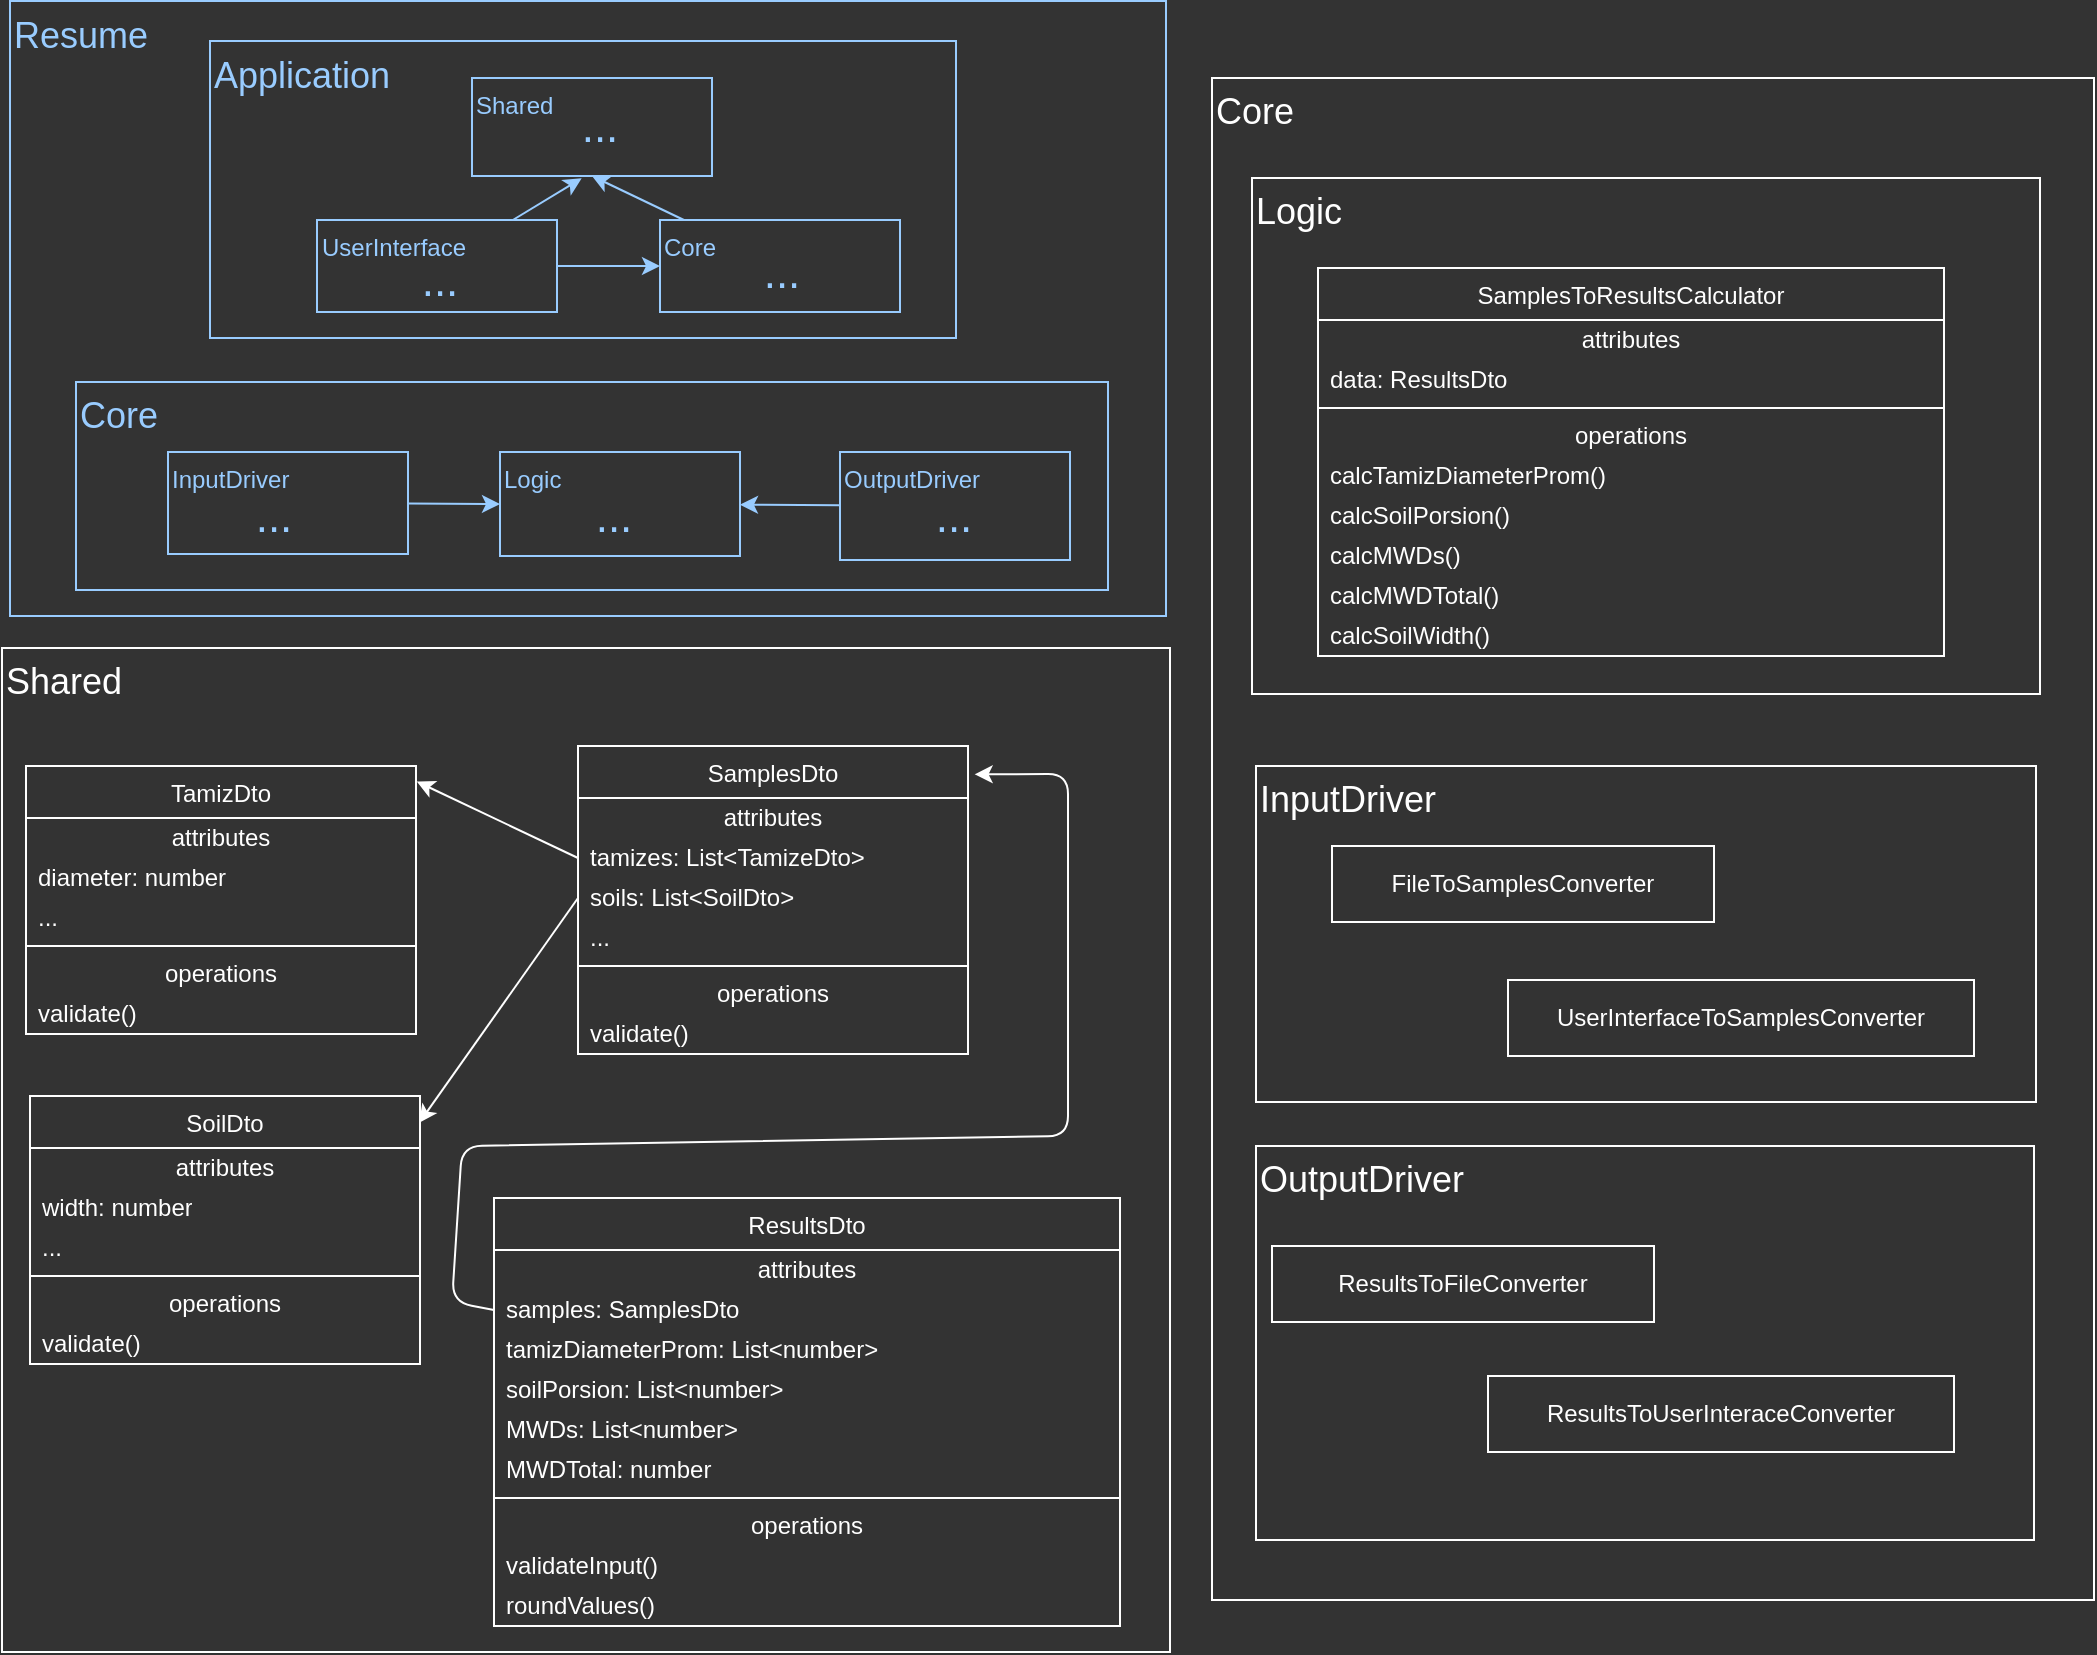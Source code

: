 <mxfile>
    <diagram id="EAuhySiRd8msS2dnhB_M" name="Page-1">
        <mxGraphModel dx="693" dy="407" grid="0" gridSize="10" guides="1" tooltips="1" connect="1" arrows="1" fold="1" page="1" pageScale="1" pageWidth="1100" pageHeight="850" background="#333333" math="0" shadow="0" adaptiveColors="auto">
            <root>
                <mxCell id="0"/>
                <mxCell id="1" parent="0"/>
                <mxCell id="111" value="Resume" style="rounded=0;whiteSpace=wrap;fillColor=none;strokeColor=#99CCFF;fontColor=#99CCFF;align=left;verticalAlign=top;fontSize=18;" vertex="1" parent="1">
                    <mxGeometry x="18" y="12.5" width="578" height="307.5" as="geometry"/>
                </mxCell>
                <mxCell id="83" value="Core" style="rounded=0;whiteSpace=wrap;fillColor=none;strokeColor=#99CCFF;fontColor=#99CCFF;align=left;verticalAlign=top;fontSize=18;" parent="1" vertex="1">
                    <mxGeometry x="51" y="203" width="516" height="104" as="geometry"/>
                </mxCell>
                <mxCell id="3" value="Logic" style="rounded=0;whiteSpace=wrap;html=1;fillColor=none;strokeColor=#99CCFF;fontColor=#99CCFF;align=left;verticalAlign=top;" parent="1" vertex="1">
                    <mxGeometry x="263" y="238" width="120" height="52" as="geometry"/>
                </mxCell>
                <mxCell id="7" style="edgeStyle=none;html=1;entryX=0;entryY=0.5;entryDx=0;entryDy=0;strokeColor=#99CCFF;fontColor=#99CCFF;align=left;verticalAlign=top;" parent="1" source="5" target="3" edge="1">
                    <mxGeometry relative="1" as="geometry"/>
                </mxCell>
                <mxCell id="5" value="InputDriver" style="rounded=0;whiteSpace=wrap;html=1;fillColor=none;strokeColor=#99CCFF;fontColor=#99CCFF;align=left;verticalAlign=top;" parent="1" vertex="1">
                    <mxGeometry x="97" y="238" width="120" height="51" as="geometry"/>
                </mxCell>
                <mxCell id="8" style="edgeStyle=none;html=1;strokeColor=#99CCFF;fontColor=#99CCFF;align=left;verticalAlign=top;" parent="1" source="6" target="3" edge="1">
                    <mxGeometry relative="1" as="geometry"/>
                </mxCell>
                <mxCell id="6" value="OutputDriver" style="rounded=0;whiteSpace=wrap;fillColor=none;strokeColor=#99CCFF;fontColor=#99CCFF;align=left;verticalAlign=top;" parent="1" vertex="1">
                    <mxGeometry x="433" y="238" width="115" height="54" as="geometry"/>
                </mxCell>
                <mxCell id="59" style="edgeStyle=none;html=1;entryX=0.998;entryY=0.1;entryDx=0;entryDy=0;strokeColor=#FFFFFF;exitX=0;exitY=0.5;exitDx=0;exitDy=0;entryPerimeter=0;" parent="1" source="24" target="37" edge="1">
                    <mxGeometry relative="1" as="geometry"/>
                </mxCell>
                <mxCell id="21" value="SamplesDto" style="swimlane;fontStyle=0;align=center;verticalAlign=top;childLayout=stackLayout;horizontal=1;startSize=26;horizontalStack=0;resizeParent=1;resizeParentMax=0;resizeLast=0;collapsible=0;marginBottom=0;whiteSpace=wrap;fontColor=#FFFFFF;fillColor=none;strokeColor=#FFFFFF;" parent="1" vertex="1">
                    <mxGeometry x="302" y="385" width="195" height="154" as="geometry"/>
                </mxCell>
                <mxCell id="22" value="attributes" style="text;html=1;strokeColor=none;fillColor=none;align=center;verticalAlign=middle;spacingLeft=4;spacingRight=4;overflow=hidden;rotatable=0;points=[[0,0.5],[1,0.5]];portConstraint=eastwest;whiteSpace=wrap;fontColor=#FFFFFF;" parent="21" vertex="1">
                    <mxGeometry y="26" width="195" height="20" as="geometry"/>
                </mxCell>
                <mxCell id="23" value="tamizes: List&amp;lt;&lt;span style=&quot;color: rgb(255, 255, 255);&quot;&gt;Tamize&lt;span style=&quot;color: rgb(255, 255, 255); text-align: center;&quot;&gt;Dto&lt;/span&gt;&amp;gt;&lt;/span&gt;" style="text;html=1;strokeColor=none;fillColor=none;align=left;verticalAlign=middle;spacingLeft=4;spacingRight=4;overflow=hidden;rotatable=0;points=[[0,0.5],[1,0.5]];portConstraint=eastwest;whiteSpace=wrap;fontColor=#FFFFFF;" parent="21" vertex="1">
                    <mxGeometry y="46" width="195" height="20" as="geometry"/>
                </mxCell>
                <mxCell id="24" value="soils: List&amp;lt;&lt;span style=&quot;color: rgb(255, 255, 255);&quot;&gt;Soil&lt;span style=&quot;color: rgb(255, 255, 255); text-align: center;&quot;&gt;Dto&lt;/span&gt;&amp;gt;&lt;/span&gt;" style="text;html=1;strokeColor=none;fillColor=none;align=left;verticalAlign=middle;spacingLeft=4;spacingRight=4;overflow=hidden;rotatable=0;points=[[0,0.5],[1,0.5]];portConstraint=eastwest;fontColor=#FFFFFF;whiteSpace=wrap;" parent="21" vertex="1">
                    <mxGeometry y="66" width="195" height="20" as="geometry"/>
                </mxCell>
                <mxCell id="25" value="..." style="text;html=1;strokeColor=none;fillColor=none;align=left;verticalAlign=middle;spacingLeft=4;spacingRight=4;overflow=hidden;rotatable=0;points=[[0,0.5],[1,0.5]];portConstraint=eastwest;whiteSpace=wrap;fontColor=#FFFFFF;" parent="21" vertex="1">
                    <mxGeometry y="86" width="195" height="20" as="geometry"/>
                </mxCell>
                <mxCell id="26" value="" style="line;strokeWidth=1;fillColor=none;align=left;verticalAlign=middle;spacingTop=-1;spacingLeft=3;spacingRight=3;rotatable=0;labelPosition=right;points=[];portConstraint=eastwest;fontColor=#FFFFFF;strokeColor=#FFFFFF;" parent="21" vertex="1">
                    <mxGeometry y="106" width="195" height="8" as="geometry"/>
                </mxCell>
                <mxCell id="27" value="operations" style="text;html=1;strokeColor=none;fillColor=none;align=center;verticalAlign=middle;spacingLeft=4;spacingRight=4;overflow=hidden;rotatable=0;points=[[0,0.5],[1,0.5]];portConstraint=eastwest;whiteSpace=wrap;fontColor=#FFFFFF;" parent="21" vertex="1">
                    <mxGeometry y="114" width="195" height="20" as="geometry"/>
                </mxCell>
                <mxCell id="28" value="validate()" style="text;html=1;strokeColor=none;fillColor=none;align=left;verticalAlign=middle;spacingLeft=4;spacingRight=4;overflow=hidden;rotatable=0;points=[[0,0.5],[1,0.5]];portConstraint=eastwest;whiteSpace=wrap;fontColor=#FFFFFF;" parent="21" vertex="1">
                    <mxGeometry y="134" width="195" height="20" as="geometry"/>
                </mxCell>
                <mxCell id="29" value="TamizDto" style="swimlane;fontStyle=0;align=center;verticalAlign=top;childLayout=stackLayout;horizontal=1;startSize=26;horizontalStack=0;resizeParent=1;resizeParentMax=0;resizeLast=0;collapsible=0;marginBottom=0;whiteSpace=wrap;fontColor=#FFFFFF;fillColor=none;strokeColor=#FFFFFF;" parent="1" vertex="1">
                    <mxGeometry x="26" y="395" width="195" height="134" as="geometry"/>
                </mxCell>
                <mxCell id="30" value="attributes" style="text;html=1;strokeColor=none;fillColor=none;align=center;verticalAlign=middle;spacingLeft=4;spacingRight=4;overflow=hidden;rotatable=0;points=[[0,0.5],[1,0.5]];portConstraint=eastwest;whiteSpace=wrap;fontColor=#FFFFFF;" parent="29" vertex="1">
                    <mxGeometry y="26" width="195" height="20" as="geometry"/>
                </mxCell>
                <mxCell id="31" value="diameter:&amp;nbsp;&lt;span style=&quot;color: rgb(255, 255, 255);&quot;&gt;number&lt;/span&gt;" style="text;html=1;strokeColor=none;fillColor=none;align=left;verticalAlign=middle;spacingLeft=4;spacingRight=4;overflow=hidden;rotatable=0;points=[[0,0.5],[1,0.5]];portConstraint=eastwest;whiteSpace=wrap;fontColor=#FFFFFF;" parent="29" vertex="1">
                    <mxGeometry y="46" width="195" height="20" as="geometry"/>
                </mxCell>
                <mxCell id="33" value="..." style="text;html=1;strokeColor=none;fillColor=none;align=left;verticalAlign=middle;spacingLeft=4;spacingRight=4;overflow=hidden;rotatable=0;points=[[0,0.5],[1,0.5]];portConstraint=eastwest;whiteSpace=wrap;fontColor=#FFFFFF;" parent="29" vertex="1">
                    <mxGeometry y="66" width="195" height="20" as="geometry"/>
                </mxCell>
                <mxCell id="34" value="" style="line;strokeWidth=1;fillColor=none;align=left;verticalAlign=middle;spacingTop=-1;spacingLeft=3;spacingRight=3;rotatable=0;labelPosition=right;points=[];portConstraint=eastwest;fontColor=#FFFFFF;strokeColor=#FFFFFF;" parent="29" vertex="1">
                    <mxGeometry y="86" width="195" height="8" as="geometry"/>
                </mxCell>
                <mxCell id="35" value="operations" style="text;html=1;strokeColor=none;fillColor=none;align=center;verticalAlign=middle;spacingLeft=4;spacingRight=4;overflow=hidden;rotatable=0;points=[[0,0.5],[1,0.5]];portConstraint=eastwest;whiteSpace=wrap;fontColor=#FFFFFF;" parent="29" vertex="1">
                    <mxGeometry y="94" width="195" height="20" as="geometry"/>
                </mxCell>
                <mxCell id="36" value="validate()" style="text;html=1;strokeColor=none;fillColor=none;align=left;verticalAlign=middle;spacingLeft=4;spacingRight=4;overflow=hidden;rotatable=0;points=[[0,0.5],[1,0.5]];portConstraint=eastwest;whiteSpace=wrap;fontColor=#FFFFFF;" parent="29" vertex="1">
                    <mxGeometry y="114" width="195" height="20" as="geometry"/>
                </mxCell>
                <mxCell id="37" value="SoilDto" style="swimlane;fontStyle=0;align=center;verticalAlign=top;childLayout=stackLayout;horizontal=1;startSize=26;horizontalStack=0;resizeParent=1;resizeParentMax=0;resizeLast=0;collapsible=0;marginBottom=0;whiteSpace=wrap;fontColor=#FFFFFF;fillColor=none;strokeColor=#FFFFFF;" parent="1" vertex="1">
                    <mxGeometry x="28" y="560" width="195" height="134" as="geometry"/>
                </mxCell>
                <mxCell id="38" value="attributes" style="text;html=1;strokeColor=none;fillColor=none;align=center;verticalAlign=middle;spacingLeft=4;spacingRight=4;overflow=hidden;rotatable=0;points=[[0,0.5],[1,0.5]];portConstraint=eastwest;whiteSpace=wrap;fontColor=#FFFFFF;" parent="37" vertex="1">
                    <mxGeometry y="26" width="195" height="20" as="geometry"/>
                </mxCell>
                <mxCell id="39" value="width:&amp;nbsp;&lt;span style=&quot;color: rgb(255, 255, 255);&quot;&gt;number&lt;/span&gt;" style="text;html=1;strokeColor=none;fillColor=none;align=left;verticalAlign=middle;spacingLeft=4;spacingRight=4;overflow=hidden;rotatable=0;points=[[0,0.5],[1,0.5]];portConstraint=eastwest;whiteSpace=wrap;fontColor=#FFFFFF;" parent="37" vertex="1">
                    <mxGeometry y="46" width="195" height="20" as="geometry"/>
                </mxCell>
                <mxCell id="40" value="..." style="text;html=1;strokeColor=none;fillColor=none;align=left;verticalAlign=middle;spacingLeft=4;spacingRight=4;overflow=hidden;rotatable=0;points=[[0,0.5],[1,0.5]];portConstraint=eastwest;whiteSpace=wrap;fontColor=#FFFFFF;" parent="37" vertex="1">
                    <mxGeometry y="66" width="195" height="20" as="geometry"/>
                </mxCell>
                <mxCell id="41" value="" style="line;strokeWidth=1;fillColor=none;align=left;verticalAlign=middle;spacingTop=-1;spacingLeft=3;spacingRight=3;rotatable=0;labelPosition=right;points=[];portConstraint=eastwest;fontColor=#FFFFFF;strokeColor=#FFFFFF;" parent="37" vertex="1">
                    <mxGeometry y="86" width="195" height="8" as="geometry"/>
                </mxCell>
                <mxCell id="42" value="operations" style="text;html=1;strokeColor=none;fillColor=none;align=center;verticalAlign=middle;spacingLeft=4;spacingRight=4;overflow=hidden;rotatable=0;points=[[0,0.5],[1,0.5]];portConstraint=eastwest;whiteSpace=wrap;fontColor=#FFFFFF;" parent="37" vertex="1">
                    <mxGeometry y="94" width="195" height="20" as="geometry"/>
                </mxCell>
                <mxCell id="43" value="validate()" style="text;html=1;strokeColor=none;fillColor=none;align=left;verticalAlign=middle;spacingLeft=4;spacingRight=4;overflow=hidden;rotatable=0;points=[[0,0.5],[1,0.5]];portConstraint=eastwest;whiteSpace=wrap;fontColor=#FFFFFF;" parent="37" vertex="1">
                    <mxGeometry y="114" width="195" height="20" as="geometry"/>
                </mxCell>
                <mxCell id="48" value="ResultsDto" style="swimlane;fontStyle=0;align=center;verticalAlign=top;childLayout=stackLayout;horizontal=1;startSize=26;horizontalStack=0;resizeParent=1;resizeParentMax=0;resizeLast=0;collapsible=0;marginBottom=0;whiteSpace=wrap;fontColor=#FFFFFF;fillColor=none;strokeColor=#FFFFFF;" parent="1" vertex="1">
                    <mxGeometry x="260" y="611" width="313" height="214" as="geometry"/>
                </mxCell>
                <mxCell id="49" value="attributes" style="text;html=1;strokeColor=none;fillColor=none;align=center;verticalAlign=middle;spacingLeft=4;spacingRight=4;overflow=hidden;rotatable=0;points=[[0,0.5],[1,0.5]];portConstraint=eastwest;whiteSpace=wrap;fontColor=#FFFFFF;" parent="48" vertex="1">
                    <mxGeometry y="26" width="313" height="20" as="geometry"/>
                </mxCell>
                <mxCell id="50" value="samples:&amp;nbsp;&lt;span style=&quot;color: rgb(255, 255, 255); text-align: center;&quot;&gt;SamplesDto&lt;/span&gt;" style="text;html=1;strokeColor=none;fillColor=none;align=left;verticalAlign=middle;spacingLeft=4;spacingRight=4;overflow=hidden;rotatable=0;points=[[0,0.5],[1,0.5]];portConstraint=eastwest;whiteSpace=wrap;fontColor=#FFFFFF;" parent="48" vertex="1">
                    <mxGeometry y="46" width="313" height="20" as="geometry"/>
                </mxCell>
                <mxCell id="51" value="tamizDiameterProm: List&amp;lt;&lt;span style=&quot;color: rgb(255, 255, 255);&quot;&gt;number&amp;gt;&lt;/span&gt;" style="text;html=1;strokeColor=none;fillColor=none;align=left;verticalAlign=middle;spacingLeft=4;spacingRight=4;overflow=hidden;rotatable=0;points=[[0,0.5],[1,0.5]];portConstraint=eastwest;fontColor=#FFFFFF;whiteSpace=wrap;" parent="48" vertex="1">
                    <mxGeometry y="66" width="313" height="20" as="geometry"/>
                </mxCell>
                <mxCell id="52" value="soilPorsion: List&amp;lt;number&amp;gt;" style="text;html=1;strokeColor=none;fillColor=none;align=left;verticalAlign=middle;spacingLeft=4;spacingRight=4;overflow=hidden;rotatable=0;points=[[0,0.5],[1,0.5]];portConstraint=eastwest;whiteSpace=wrap;fontColor=#FFFFFF;" parent="48" vertex="1">
                    <mxGeometry y="86" width="313" height="20" as="geometry"/>
                </mxCell>
                <mxCell id="62" value="&lt;span style=&quot;color: rgb(255, 255, 255); text-align: center;&quot;&gt;MWDs: List&amp;lt;number&amp;gt;&lt;/span&gt;" style="text;html=1;strokeColor=none;fillColor=none;align=left;verticalAlign=middle;spacingLeft=4;spacingRight=4;overflow=hidden;rotatable=0;points=[[0,0.5],[1,0.5]];portConstraint=eastwest;whiteSpace=wrap;fontColor=#FFFFFF;" parent="48" vertex="1">
                    <mxGeometry y="106" width="313" height="20" as="geometry"/>
                </mxCell>
                <mxCell id="63" value="&lt;span style=&quot;color: rgb(255, 255, 255); text-align: center;&quot;&gt;MWDTotal: number&lt;/span&gt;" style="text;html=1;strokeColor=none;fillColor=none;align=left;verticalAlign=middle;spacingLeft=4;spacingRight=4;overflow=hidden;rotatable=0;points=[[0,0.5],[1,0.5]];portConstraint=eastwest;whiteSpace=wrap;fontColor=#FFFFFF;" parent="48" vertex="1">
                    <mxGeometry y="126" width="313" height="20" as="geometry"/>
                </mxCell>
                <mxCell id="53" value="" style="line;strokeWidth=1;fillColor=none;align=left;verticalAlign=middle;spacingTop=-1;spacingLeft=3;spacingRight=3;rotatable=0;labelPosition=right;points=[];portConstraint=eastwest;fontColor=#FFFFFF;strokeColor=#FFFFFF;" parent="48" vertex="1">
                    <mxGeometry y="146" width="313" height="8" as="geometry"/>
                </mxCell>
                <mxCell id="54" value="operations" style="text;html=1;strokeColor=none;fillColor=none;align=center;verticalAlign=middle;spacingLeft=4;spacingRight=4;overflow=hidden;rotatable=0;points=[[0,0.5],[1,0.5]];portConstraint=eastwest;whiteSpace=wrap;fontColor=#FFFFFF;" parent="48" vertex="1">
                    <mxGeometry y="154" width="313" height="20" as="geometry"/>
                </mxCell>
                <mxCell id="55" value="validateInput()" style="text;html=1;strokeColor=none;fillColor=none;align=left;verticalAlign=middle;spacingLeft=4;spacingRight=4;overflow=hidden;rotatable=0;points=[[0,0.5],[1,0.5]];portConstraint=eastwest;whiteSpace=wrap;fontColor=#FFFFFF;" parent="48" vertex="1">
                    <mxGeometry y="174" width="313" height="20" as="geometry"/>
                </mxCell>
                <mxCell id="107" value="roundValues()" style="text;html=1;strokeColor=none;fillColor=none;align=left;verticalAlign=middle;spacingLeft=4;spacingRight=4;overflow=hidden;rotatable=0;points=[[0,0.5],[1,0.5]];portConstraint=eastwest;whiteSpace=wrap;fontColor=#FFFFFF;" parent="48" vertex="1">
                    <mxGeometry y="194" width="313" height="20" as="geometry"/>
                </mxCell>
                <mxCell id="58" style="edgeStyle=none;html=1;strokeColor=#FFFFFF;exitX=0;exitY=0.5;exitDx=0;exitDy=0;entryX=1.002;entryY=0.058;entryDx=0;entryDy=0;entryPerimeter=0;" parent="1" source="23" target="29" edge="1">
                    <mxGeometry relative="1" as="geometry">
                        <mxPoint x="326" y="455" as="sourcePoint"/>
                    </mxGeometry>
                </mxCell>
                <mxCell id="65" style="edgeStyle=none;html=1;entryX=1.017;entryY=0.092;entryDx=0;entryDy=0;entryPerimeter=0;strokeColor=#FFFFFF;exitX=0;exitY=0.5;exitDx=0;exitDy=0;" parent="1" source="50" target="21" edge="1">
                    <mxGeometry relative="1" as="geometry">
                        <Array as="points">
                            <mxPoint x="239" y="663"/>
                            <mxPoint x="244" y="585"/>
                            <mxPoint x="547" y="580"/>
                            <mxPoint x="547" y="399"/>
                        </Array>
                    </mxGeometry>
                </mxCell>
                <mxCell id="74" value="InputDriver" style="rounded=0;whiteSpace=wrap;fillColor=none;strokeColor=#FFFFFF;fontColor=#FFFFFF;align=left;verticalAlign=top;fontSize=18;" parent="1" vertex="1">
                    <mxGeometry x="641" y="395" width="390" height="168" as="geometry"/>
                </mxCell>
                <mxCell id="76" value="&lt;span style=&quot;color: rgb(255, 255, 255);&quot;&gt;FileToSamplesConverter&lt;/span&gt;" style="rounded=0;whiteSpace=wrap;html=1;fillColor=none;strokeColor=#FFFFFF;fontColor=#FFFFFF;" parent="1" vertex="1">
                    <mxGeometry x="679" y="435" width="191" height="38" as="geometry"/>
                </mxCell>
                <mxCell id="77" value="&lt;span style=&quot;color: rgb(255, 255, 255);&quot;&gt;UserInterfaceToSamplesConverter&lt;/span&gt;" style="rounded=0;whiteSpace=wrap;html=1;fillColor=none;strokeColor=#FFFFFF;fontColor=#FFFFFF;" parent="1" vertex="1">
                    <mxGeometry x="767" y="502" width="233" height="38" as="geometry"/>
                </mxCell>
                <mxCell id="78" value="OutputDriver" style="rounded=0;whiteSpace=wrap;fillColor=none;strokeColor=#FFFFFF;fontColor=#FFFFFF;align=left;verticalAlign=top;fontSize=18;" parent="1" vertex="1">
                    <mxGeometry x="641" y="585" width="389" height="197" as="geometry"/>
                </mxCell>
                <mxCell id="79" value="&lt;span style=&quot;color: rgb(255, 255, 255);&quot;&gt;&lt;span style=&quot;color: rgb(255, 255, 255);&quot;&gt;Results&lt;/span&gt;ToFileConverter&lt;/span&gt;" style="rounded=0;whiteSpace=wrap;html=1;fillColor=none;strokeColor=#FFFFFF;fontColor=#FFFFFF;" parent="1" vertex="1">
                    <mxGeometry x="649" y="635" width="191" height="38" as="geometry"/>
                </mxCell>
                <mxCell id="80" value="&lt;span style=&quot;color: rgb(255, 255, 255);&quot;&gt;Results&lt;/span&gt;&lt;span style=&quot;color: rgb(255, 255, 255);&quot;&gt;ToUserInteraceConverter&lt;/span&gt;" style="rounded=0;whiteSpace=wrap;html=1;fillColor=none;strokeColor=#FFFFFF;fontColor=#FFFFFF;" parent="1" vertex="1">
                    <mxGeometry x="757" y="700" width="233" height="38" as="geometry"/>
                </mxCell>
                <mxCell id="81" value="Logic" style="rounded=0;whiteSpace=wrap;fillColor=none;strokeColor=#FFFFFF;fontColor=#FFFFFF;align=left;verticalAlign=top;fontSize=18;" parent="1" vertex="1">
                    <mxGeometry x="639" y="101" width="394" height="258" as="geometry"/>
                </mxCell>
                <mxCell id="84" value="Application" style="rounded=0;whiteSpace=wrap;fillColor=none;strokeColor=#99CCFF;fontColor=#99CCFF;align=left;verticalAlign=top;fontSize=18;" parent="1" vertex="1">
                    <mxGeometry x="118" y="32.5" width="373" height="148.5" as="geometry"/>
                </mxCell>
                <mxCell id="92" style="edgeStyle=none;html=1;entryX=0.5;entryY=1;entryDx=0;entryDy=0;strokeColor=#99CCFF;fontColor=#99CCFF;align=left;verticalAlign=top;" parent="1" source="85" target="89" edge="1">
                    <mxGeometry relative="1" as="geometry"/>
                </mxCell>
                <mxCell id="85" value="Core" style="rounded=0;whiteSpace=wrap;html=1;fillColor=none;strokeColor=#99CCFF;fontColor=#99CCFF;align=left;verticalAlign=top;" parent="1" vertex="1">
                    <mxGeometry x="343" y="122" width="120" height="46" as="geometry"/>
                </mxCell>
                <mxCell id="87" style="edgeStyle=none;html=1;entryX=0;entryY=0.5;entryDx=0;entryDy=0;strokeColor=#99CCFF;fontColor=#99CCFF;align=left;verticalAlign=top;" parent="1" source="86" target="85" edge="1">
                    <mxGeometry relative="1" as="geometry"/>
                </mxCell>
                <mxCell id="86" value="UserInterface" style="rounded=0;whiteSpace=wrap;html=1;fillColor=none;strokeColor=#99CCFF;fontColor=#99CCFF;align=left;verticalAlign=top;" parent="1" vertex="1">
                    <mxGeometry x="171.5" y="122" width="120" height="46" as="geometry"/>
                </mxCell>
                <mxCell id="89" value="Shared" style="rounded=0;whiteSpace=wrap;html=1;fillColor=none;strokeColor=#99CCFF;fontColor=#99CCFF;align=left;verticalAlign=top;" parent="1" vertex="1">
                    <mxGeometry x="249" y="51" width="120" height="49" as="geometry"/>
                </mxCell>
                <mxCell id="91" style="edgeStyle=none;html=1;entryX=0.457;entryY=1.023;entryDx=0;entryDy=0;entryPerimeter=0;strokeColor=#99CCFF;fontColor=#99CCFF;align=left;verticalAlign=top;" parent="1" source="86" target="89" edge="1">
                    <mxGeometry relative="1" as="geometry"/>
                </mxCell>
                <mxCell id="93" value="SamplesToResultsCalculator" style="swimlane;fontStyle=0;align=center;verticalAlign=top;childLayout=stackLayout;horizontal=1;startSize=26;horizontalStack=0;resizeParent=1;resizeParentMax=0;resizeLast=0;collapsible=0;marginBottom=0;whiteSpace=wrap;fontColor=#FFFFFF;fillColor=none;strokeColor=#FFFFFF;" parent="1" vertex="1">
                    <mxGeometry x="672" y="146" width="313" height="194" as="geometry"/>
                </mxCell>
                <mxCell id="94" value="attributes" style="text;html=1;strokeColor=none;fillColor=none;align=center;verticalAlign=middle;spacingLeft=4;spacingRight=4;overflow=hidden;rotatable=0;points=[[0,0.5],[1,0.5]];portConstraint=eastwest;whiteSpace=wrap;fontColor=#FFFFFF;" parent="93" vertex="1">
                    <mxGeometry y="26" width="313" height="20" as="geometry"/>
                </mxCell>
                <mxCell id="95" value="data:&amp;nbsp;&lt;span style=&quot;color: rgb(255, 255, 255); text-align: center;&quot;&gt;ResultsDto&lt;/span&gt;" style="text;html=1;strokeColor=none;fillColor=none;align=left;verticalAlign=middle;spacingLeft=4;spacingRight=4;overflow=hidden;rotatable=0;points=[[0,0.5],[1,0.5]];portConstraint=eastwest;whiteSpace=wrap;fontColor=#FFFFFF;" parent="93" vertex="1">
                    <mxGeometry y="46" width="313" height="20" as="geometry"/>
                </mxCell>
                <mxCell id="100" value="" style="line;strokeWidth=1;fillColor=none;align=left;verticalAlign=middle;spacingTop=-1;spacingLeft=3;spacingRight=3;rotatable=0;labelPosition=right;points=[];portConstraint=eastwest;fontColor=#FFFFFF;strokeColor=#FFFFFF;" parent="93" vertex="1">
                    <mxGeometry y="66" width="313" height="8" as="geometry"/>
                </mxCell>
                <mxCell id="101" value="operations" style="text;html=1;strokeColor=none;fillColor=none;align=center;verticalAlign=middle;spacingLeft=4;spacingRight=4;overflow=hidden;rotatable=0;points=[[0,0.5],[1,0.5]];portConstraint=eastwest;whiteSpace=wrap;fontColor=#FFFFFF;" parent="93" vertex="1">
                    <mxGeometry y="74" width="313" height="20" as="geometry"/>
                </mxCell>
                <mxCell id="102" value="&lt;span style=&quot;color: rgb(255, 255, 255);&quot;&gt;calcTamizDiameterProm()&lt;/span&gt;" style="text;html=1;strokeColor=none;fillColor=none;align=left;verticalAlign=middle;spacingLeft=4;spacingRight=4;overflow=hidden;rotatable=0;points=[[0,0.5],[1,0.5]];portConstraint=eastwest;whiteSpace=wrap;fontColor=#FFFFFF;" parent="93" vertex="1">
                    <mxGeometry y="94" width="313" height="20" as="geometry"/>
                </mxCell>
                <mxCell id="105" value="&lt;span style=&quot;color: rgb(255, 255, 255);&quot;&gt;calcSoilPorsion()&lt;/span&gt;" style="text;html=1;strokeColor=none;fillColor=none;align=left;verticalAlign=middle;spacingLeft=4;spacingRight=4;overflow=hidden;rotatable=0;points=[[0,0.5],[1,0.5]];portConstraint=eastwest;whiteSpace=wrap;fontColor=#FFFFFF;" parent="93" vertex="1">
                    <mxGeometry y="114" width="313" height="20" as="geometry"/>
                </mxCell>
                <mxCell id="104" value="&lt;span style=&quot;color: rgb(255, 255, 255); text-align: center;&quot;&gt;calcMWDs()&lt;/span&gt;" style="text;html=1;strokeColor=none;fillColor=none;align=left;verticalAlign=middle;spacingLeft=4;spacingRight=4;overflow=hidden;rotatable=0;points=[[0,0.5],[1,0.5]];portConstraint=eastwest;whiteSpace=wrap;fontColor=#FFFFFF;" parent="93" vertex="1">
                    <mxGeometry y="134" width="313" height="20" as="geometry"/>
                </mxCell>
                <mxCell id="103" value="&lt;span style=&quot;color: rgb(255, 255, 255); text-align: center;&quot;&gt;calcMWDTotal()&lt;/span&gt;" style="text;html=1;strokeColor=none;fillColor=none;align=left;verticalAlign=middle;spacingLeft=4;spacingRight=4;overflow=hidden;rotatable=0;points=[[0,0.5],[1,0.5]];portConstraint=eastwest;whiteSpace=wrap;fontColor=#FFFFFF;" parent="93" vertex="1">
                    <mxGeometry y="154" width="313" height="20" as="geometry"/>
                </mxCell>
                <mxCell id="106" value="&lt;span style=&quot;color: rgb(255, 255, 255); text-align: center;&quot;&gt;calcSoil&lt;span style=&quot;color: rgb(255, 255, 255); text-align: left;&quot;&gt;Width&lt;/span&gt;()&lt;/span&gt;" style="text;html=1;strokeColor=none;fillColor=none;align=left;verticalAlign=middle;spacingLeft=4;spacingRight=4;overflow=hidden;rotatable=0;points=[[0,0.5],[1,0.5]];portConstraint=eastwest;whiteSpace=wrap;fontColor=#FFFFFF;" parent="93" vertex="1">
                    <mxGeometry y="174" width="313" height="20" as="geometry"/>
                </mxCell>
                <mxCell id="108" value="Shared" style="rounded=0;whiteSpace=wrap;fillColor=none;strokeColor=#FFFFFF;fontColor=#FFFFFF;align=left;verticalAlign=top;fontSize=18;" parent="1" vertex="1">
                    <mxGeometry x="14" y="336" width="584" height="502" as="geometry"/>
                </mxCell>
                <mxCell id="110" value="Core" style="rounded=0;whiteSpace=wrap;fillColor=none;strokeColor=#FFFFFF;fontColor=#FFFFFF;align=left;verticalAlign=top;fontSize=18;" parent="1" vertex="1">
                    <mxGeometry x="619" y="51" width="441" height="761" as="geometry"/>
                </mxCell>
                <mxCell id="113" value="..." style="text;html=1;align=center;verticalAlign=middle;whiteSpace=wrap;rounded=0;fontColor=#99CCFF;fontSize=22;" vertex="1" parent="1">
                    <mxGeometry x="283" y="64.5" width="60" height="22" as="geometry"/>
                </mxCell>
                <mxCell id="114" value="..." style="text;html=1;align=center;verticalAlign=middle;whiteSpace=wrap;rounded=0;fontColor=#99CCFF;fontSize=22;" vertex="1" parent="1">
                    <mxGeometry x="203" y="141.5" width="60" height="22" as="geometry"/>
                </mxCell>
                <mxCell id="115" value="..." style="text;html=1;align=center;verticalAlign=middle;whiteSpace=wrap;rounded=0;fontColor=#99CCFF;fontSize=22;" vertex="1" parent="1">
                    <mxGeometry x="374" y="137.5" width="60" height="22" as="geometry"/>
                </mxCell>
                <mxCell id="116" value="..." style="text;html=1;align=center;verticalAlign=middle;whiteSpace=wrap;rounded=0;fontColor=#99CCFF;fontSize=22;" vertex="1" parent="1">
                    <mxGeometry x="120" y="260" width="60" height="22" as="geometry"/>
                </mxCell>
                <mxCell id="117" value="..." style="text;html=1;align=center;verticalAlign=middle;whiteSpace=wrap;rounded=0;fontColor=#99CCFF;fontSize=22;" vertex="1" parent="1">
                    <mxGeometry x="290" y="260" width="60" height="22" as="geometry"/>
                </mxCell>
                <mxCell id="118" value="..." style="text;html=1;align=center;verticalAlign=middle;whiteSpace=wrap;rounded=0;fontColor=#99CCFF;fontSize=22;" vertex="1" parent="1">
                    <mxGeometry x="460" y="260" width="60" height="22" as="geometry"/>
                </mxCell>
            </root>
        </mxGraphModel>
    </diagram>
</mxfile>